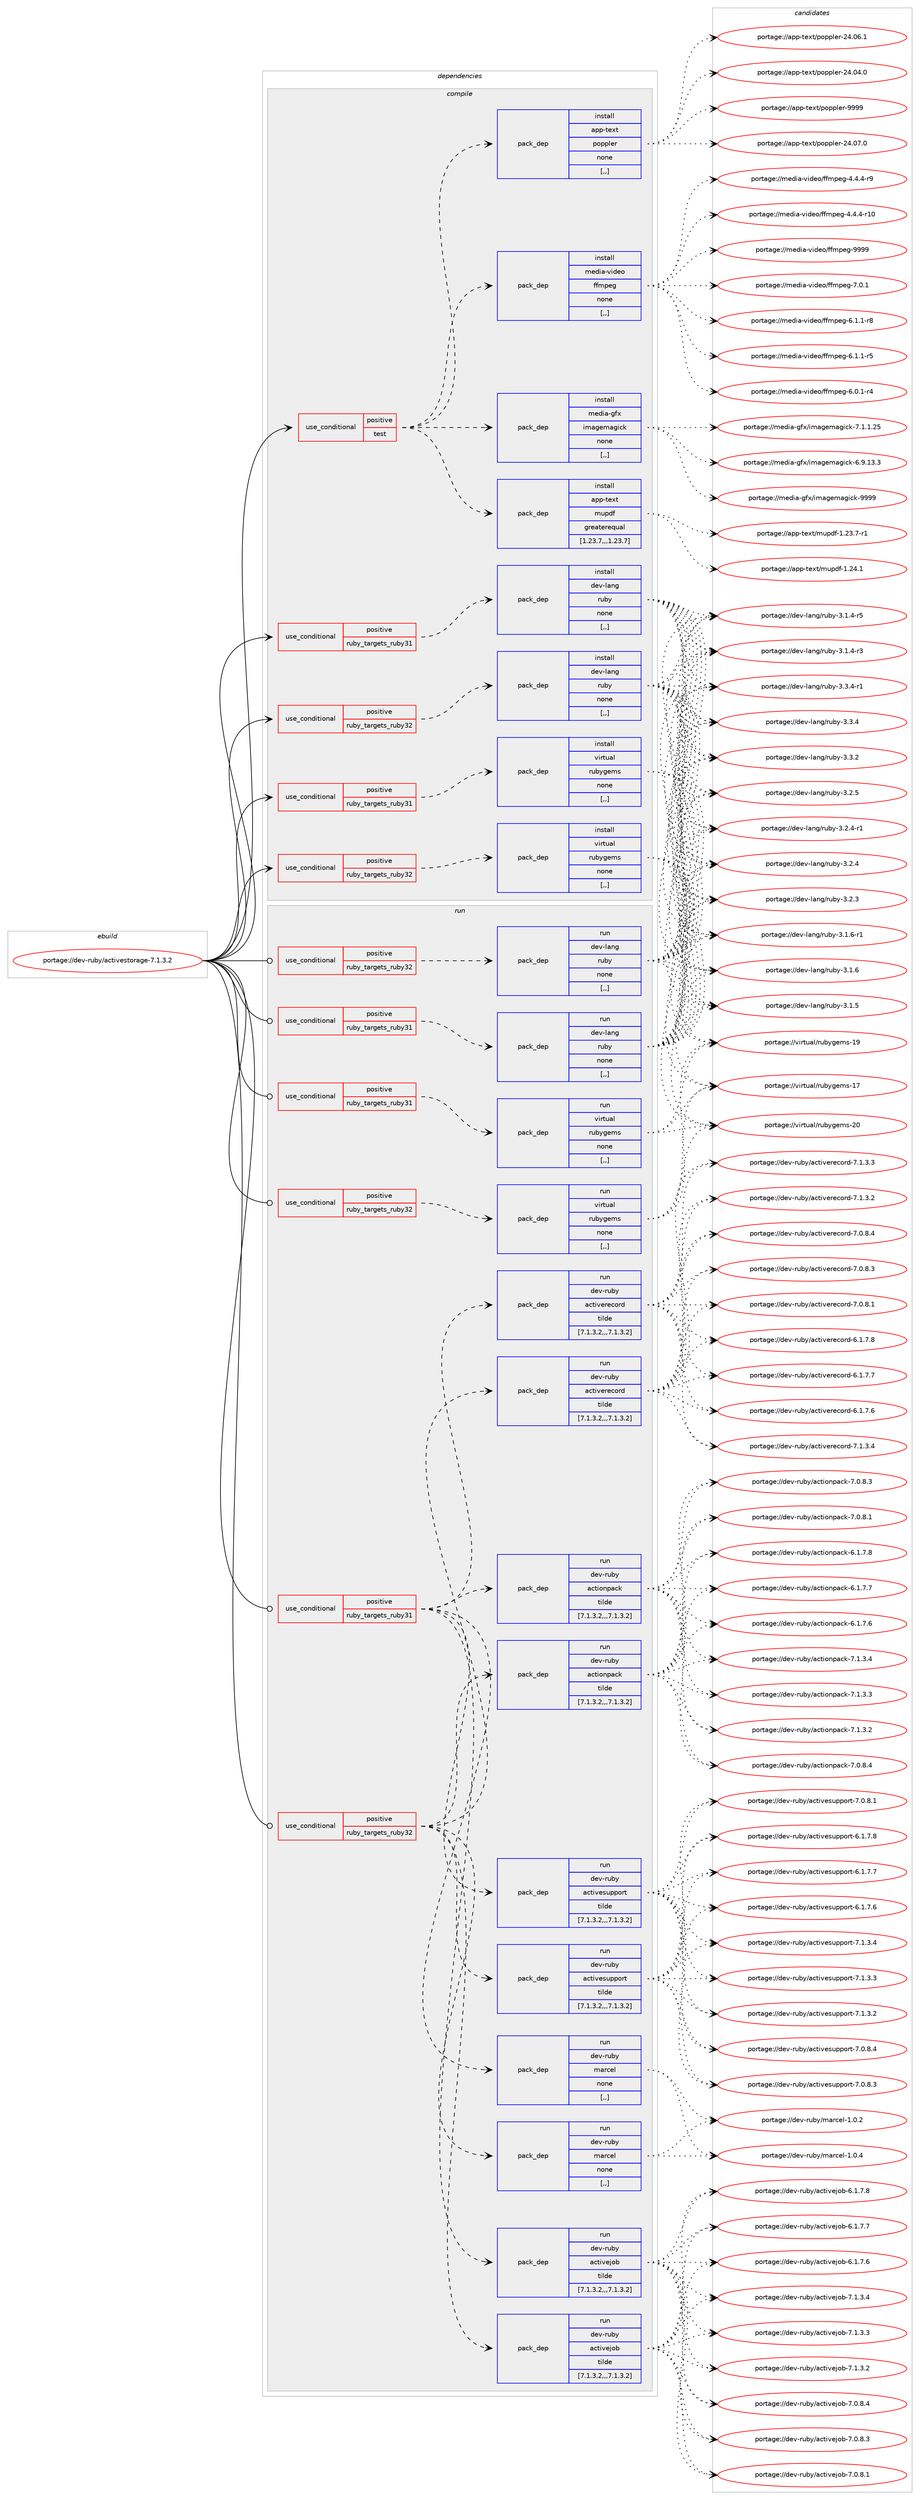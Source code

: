 digraph prolog {

# *************
# Graph options
# *************

newrank=true;
concentrate=true;
compound=true;
graph [rankdir=LR,fontname=Helvetica,fontsize=10,ranksep=1.5];#, ranksep=2.5, nodesep=0.2];
edge  [arrowhead=vee];
node  [fontname=Helvetica,fontsize=10];

# **********
# The ebuild
# **********

subgraph cluster_leftcol {
color=gray;
label=<<i>ebuild</i>>;
id [label="portage://dev-ruby/activestorage-7.1.3.2", color=red, width=4, href="../dev-ruby/activestorage-7.1.3.2.svg"];
}

# ****************
# The dependencies
# ****************

subgraph cluster_midcol {
color=gray;
label=<<i>dependencies</i>>;
subgraph cluster_compile {
fillcolor="#eeeeee";
style=filled;
label=<<i>compile</i>>;
subgraph cond43876 {
dependency175297 [label=<<TABLE BORDER="0" CELLBORDER="1" CELLSPACING="0" CELLPADDING="4"><TR><TD ROWSPAN="3" CELLPADDING="10">use_conditional</TD></TR><TR><TD>positive</TD></TR><TR><TD>ruby_targets_ruby31</TD></TR></TABLE>>, shape=none, color=red];
subgraph pack130140 {
dependency175298 [label=<<TABLE BORDER="0" CELLBORDER="1" CELLSPACING="0" CELLPADDING="4" WIDTH="220"><TR><TD ROWSPAN="6" CELLPADDING="30">pack_dep</TD></TR><TR><TD WIDTH="110">install</TD></TR><TR><TD>dev-lang</TD></TR><TR><TD>ruby</TD></TR><TR><TD>none</TD></TR><TR><TD>[,,]</TD></TR></TABLE>>, shape=none, color=blue];
}
dependency175297:e -> dependency175298:w [weight=20,style="dashed",arrowhead="vee"];
}
id:e -> dependency175297:w [weight=20,style="solid",arrowhead="vee"];
subgraph cond43877 {
dependency175299 [label=<<TABLE BORDER="0" CELLBORDER="1" CELLSPACING="0" CELLPADDING="4"><TR><TD ROWSPAN="3" CELLPADDING="10">use_conditional</TD></TR><TR><TD>positive</TD></TR><TR><TD>ruby_targets_ruby31</TD></TR></TABLE>>, shape=none, color=red];
subgraph pack130141 {
dependency175300 [label=<<TABLE BORDER="0" CELLBORDER="1" CELLSPACING="0" CELLPADDING="4" WIDTH="220"><TR><TD ROWSPAN="6" CELLPADDING="30">pack_dep</TD></TR><TR><TD WIDTH="110">install</TD></TR><TR><TD>virtual</TD></TR><TR><TD>rubygems</TD></TR><TR><TD>none</TD></TR><TR><TD>[,,]</TD></TR></TABLE>>, shape=none, color=blue];
}
dependency175299:e -> dependency175300:w [weight=20,style="dashed",arrowhead="vee"];
}
id:e -> dependency175299:w [weight=20,style="solid",arrowhead="vee"];
subgraph cond43878 {
dependency175301 [label=<<TABLE BORDER="0" CELLBORDER="1" CELLSPACING="0" CELLPADDING="4"><TR><TD ROWSPAN="3" CELLPADDING="10">use_conditional</TD></TR><TR><TD>positive</TD></TR><TR><TD>ruby_targets_ruby32</TD></TR></TABLE>>, shape=none, color=red];
subgraph pack130142 {
dependency175302 [label=<<TABLE BORDER="0" CELLBORDER="1" CELLSPACING="0" CELLPADDING="4" WIDTH="220"><TR><TD ROWSPAN="6" CELLPADDING="30">pack_dep</TD></TR><TR><TD WIDTH="110">install</TD></TR><TR><TD>dev-lang</TD></TR><TR><TD>ruby</TD></TR><TR><TD>none</TD></TR><TR><TD>[,,]</TD></TR></TABLE>>, shape=none, color=blue];
}
dependency175301:e -> dependency175302:w [weight=20,style="dashed",arrowhead="vee"];
}
id:e -> dependency175301:w [weight=20,style="solid",arrowhead="vee"];
subgraph cond43879 {
dependency175303 [label=<<TABLE BORDER="0" CELLBORDER="1" CELLSPACING="0" CELLPADDING="4"><TR><TD ROWSPAN="3" CELLPADDING="10">use_conditional</TD></TR><TR><TD>positive</TD></TR><TR><TD>ruby_targets_ruby32</TD></TR></TABLE>>, shape=none, color=red];
subgraph pack130143 {
dependency175304 [label=<<TABLE BORDER="0" CELLBORDER="1" CELLSPACING="0" CELLPADDING="4" WIDTH="220"><TR><TD ROWSPAN="6" CELLPADDING="30">pack_dep</TD></TR><TR><TD WIDTH="110">install</TD></TR><TR><TD>virtual</TD></TR><TR><TD>rubygems</TD></TR><TR><TD>none</TD></TR><TR><TD>[,,]</TD></TR></TABLE>>, shape=none, color=blue];
}
dependency175303:e -> dependency175304:w [weight=20,style="dashed",arrowhead="vee"];
}
id:e -> dependency175303:w [weight=20,style="solid",arrowhead="vee"];
subgraph cond43880 {
dependency175305 [label=<<TABLE BORDER="0" CELLBORDER="1" CELLSPACING="0" CELLPADDING="4"><TR><TD ROWSPAN="3" CELLPADDING="10">use_conditional</TD></TR><TR><TD>positive</TD></TR><TR><TD>test</TD></TR></TABLE>>, shape=none, color=red];
subgraph pack130144 {
dependency175306 [label=<<TABLE BORDER="0" CELLBORDER="1" CELLSPACING="0" CELLPADDING="4" WIDTH="220"><TR><TD ROWSPAN="6" CELLPADDING="30">pack_dep</TD></TR><TR><TD WIDTH="110">install</TD></TR><TR><TD>app-text</TD></TR><TR><TD>mupdf</TD></TR><TR><TD>greaterequal</TD></TR><TR><TD>[1.23.7,,,1.23.7]</TD></TR></TABLE>>, shape=none, color=blue];
}
dependency175305:e -> dependency175306:w [weight=20,style="dashed",arrowhead="vee"];
subgraph pack130145 {
dependency175307 [label=<<TABLE BORDER="0" CELLBORDER="1" CELLSPACING="0" CELLPADDING="4" WIDTH="220"><TR><TD ROWSPAN="6" CELLPADDING="30">pack_dep</TD></TR><TR><TD WIDTH="110">install</TD></TR><TR><TD>media-gfx</TD></TR><TR><TD>imagemagick</TD></TR><TR><TD>none</TD></TR><TR><TD>[,,]</TD></TR></TABLE>>, shape=none, color=blue];
}
dependency175305:e -> dependency175307:w [weight=20,style="dashed",arrowhead="vee"];
subgraph pack130146 {
dependency175308 [label=<<TABLE BORDER="0" CELLBORDER="1" CELLSPACING="0" CELLPADDING="4" WIDTH="220"><TR><TD ROWSPAN="6" CELLPADDING="30">pack_dep</TD></TR><TR><TD WIDTH="110">install</TD></TR><TR><TD>media-video</TD></TR><TR><TD>ffmpeg</TD></TR><TR><TD>none</TD></TR><TR><TD>[,,]</TD></TR></TABLE>>, shape=none, color=blue];
}
dependency175305:e -> dependency175308:w [weight=20,style="dashed",arrowhead="vee"];
subgraph pack130147 {
dependency175309 [label=<<TABLE BORDER="0" CELLBORDER="1" CELLSPACING="0" CELLPADDING="4" WIDTH="220"><TR><TD ROWSPAN="6" CELLPADDING="30">pack_dep</TD></TR><TR><TD WIDTH="110">install</TD></TR><TR><TD>app-text</TD></TR><TR><TD>poppler</TD></TR><TR><TD>none</TD></TR><TR><TD>[,,]</TD></TR></TABLE>>, shape=none, color=blue];
}
dependency175305:e -> dependency175309:w [weight=20,style="dashed",arrowhead="vee"];
}
id:e -> dependency175305:w [weight=20,style="solid",arrowhead="vee"];
}
subgraph cluster_compileandrun {
fillcolor="#eeeeee";
style=filled;
label=<<i>compile and run</i>>;
}
subgraph cluster_run {
fillcolor="#eeeeee";
style=filled;
label=<<i>run</i>>;
subgraph cond43881 {
dependency175310 [label=<<TABLE BORDER="0" CELLBORDER="1" CELLSPACING="0" CELLPADDING="4"><TR><TD ROWSPAN="3" CELLPADDING="10">use_conditional</TD></TR><TR><TD>positive</TD></TR><TR><TD>ruby_targets_ruby31</TD></TR></TABLE>>, shape=none, color=red];
subgraph pack130148 {
dependency175311 [label=<<TABLE BORDER="0" CELLBORDER="1" CELLSPACING="0" CELLPADDING="4" WIDTH="220"><TR><TD ROWSPAN="6" CELLPADDING="30">pack_dep</TD></TR><TR><TD WIDTH="110">run</TD></TR><TR><TD>dev-lang</TD></TR><TR><TD>ruby</TD></TR><TR><TD>none</TD></TR><TR><TD>[,,]</TD></TR></TABLE>>, shape=none, color=blue];
}
dependency175310:e -> dependency175311:w [weight=20,style="dashed",arrowhead="vee"];
}
id:e -> dependency175310:w [weight=20,style="solid",arrowhead="odot"];
subgraph cond43882 {
dependency175312 [label=<<TABLE BORDER="0" CELLBORDER="1" CELLSPACING="0" CELLPADDING="4"><TR><TD ROWSPAN="3" CELLPADDING="10">use_conditional</TD></TR><TR><TD>positive</TD></TR><TR><TD>ruby_targets_ruby31</TD></TR></TABLE>>, shape=none, color=red];
subgraph pack130149 {
dependency175313 [label=<<TABLE BORDER="0" CELLBORDER="1" CELLSPACING="0" CELLPADDING="4" WIDTH="220"><TR><TD ROWSPAN="6" CELLPADDING="30">pack_dep</TD></TR><TR><TD WIDTH="110">run</TD></TR><TR><TD>dev-ruby</TD></TR><TR><TD>actionpack</TD></TR><TR><TD>tilde</TD></TR><TR><TD>[7.1.3.2,,,7.1.3.2]</TD></TR></TABLE>>, shape=none, color=blue];
}
dependency175312:e -> dependency175313:w [weight=20,style="dashed",arrowhead="vee"];
subgraph pack130150 {
dependency175314 [label=<<TABLE BORDER="0" CELLBORDER="1" CELLSPACING="0" CELLPADDING="4" WIDTH="220"><TR><TD ROWSPAN="6" CELLPADDING="30">pack_dep</TD></TR><TR><TD WIDTH="110">run</TD></TR><TR><TD>dev-ruby</TD></TR><TR><TD>activejob</TD></TR><TR><TD>tilde</TD></TR><TR><TD>[7.1.3.2,,,7.1.3.2]</TD></TR></TABLE>>, shape=none, color=blue];
}
dependency175312:e -> dependency175314:w [weight=20,style="dashed",arrowhead="vee"];
subgraph pack130151 {
dependency175315 [label=<<TABLE BORDER="0" CELLBORDER="1" CELLSPACING="0" CELLPADDING="4" WIDTH="220"><TR><TD ROWSPAN="6" CELLPADDING="30">pack_dep</TD></TR><TR><TD WIDTH="110">run</TD></TR><TR><TD>dev-ruby</TD></TR><TR><TD>activerecord</TD></TR><TR><TD>tilde</TD></TR><TR><TD>[7.1.3.2,,,7.1.3.2]</TD></TR></TABLE>>, shape=none, color=blue];
}
dependency175312:e -> dependency175315:w [weight=20,style="dashed",arrowhead="vee"];
subgraph pack130152 {
dependency175316 [label=<<TABLE BORDER="0" CELLBORDER="1" CELLSPACING="0" CELLPADDING="4" WIDTH="220"><TR><TD ROWSPAN="6" CELLPADDING="30">pack_dep</TD></TR><TR><TD WIDTH="110">run</TD></TR><TR><TD>dev-ruby</TD></TR><TR><TD>activesupport</TD></TR><TR><TD>tilde</TD></TR><TR><TD>[7.1.3.2,,,7.1.3.2]</TD></TR></TABLE>>, shape=none, color=blue];
}
dependency175312:e -> dependency175316:w [weight=20,style="dashed",arrowhead="vee"];
subgraph pack130153 {
dependency175317 [label=<<TABLE BORDER="0" CELLBORDER="1" CELLSPACING="0" CELLPADDING="4" WIDTH="220"><TR><TD ROWSPAN="6" CELLPADDING="30">pack_dep</TD></TR><TR><TD WIDTH="110">run</TD></TR><TR><TD>dev-ruby</TD></TR><TR><TD>marcel</TD></TR><TR><TD>none</TD></TR><TR><TD>[,,]</TD></TR></TABLE>>, shape=none, color=blue];
}
dependency175312:e -> dependency175317:w [weight=20,style="dashed",arrowhead="vee"];
}
id:e -> dependency175312:w [weight=20,style="solid",arrowhead="odot"];
subgraph cond43883 {
dependency175318 [label=<<TABLE BORDER="0" CELLBORDER="1" CELLSPACING="0" CELLPADDING="4"><TR><TD ROWSPAN="3" CELLPADDING="10">use_conditional</TD></TR><TR><TD>positive</TD></TR><TR><TD>ruby_targets_ruby31</TD></TR></TABLE>>, shape=none, color=red];
subgraph pack130154 {
dependency175319 [label=<<TABLE BORDER="0" CELLBORDER="1" CELLSPACING="0" CELLPADDING="4" WIDTH="220"><TR><TD ROWSPAN="6" CELLPADDING="30">pack_dep</TD></TR><TR><TD WIDTH="110">run</TD></TR><TR><TD>virtual</TD></TR><TR><TD>rubygems</TD></TR><TR><TD>none</TD></TR><TR><TD>[,,]</TD></TR></TABLE>>, shape=none, color=blue];
}
dependency175318:e -> dependency175319:w [weight=20,style="dashed",arrowhead="vee"];
}
id:e -> dependency175318:w [weight=20,style="solid",arrowhead="odot"];
subgraph cond43884 {
dependency175320 [label=<<TABLE BORDER="0" CELLBORDER="1" CELLSPACING="0" CELLPADDING="4"><TR><TD ROWSPAN="3" CELLPADDING="10">use_conditional</TD></TR><TR><TD>positive</TD></TR><TR><TD>ruby_targets_ruby32</TD></TR></TABLE>>, shape=none, color=red];
subgraph pack130155 {
dependency175321 [label=<<TABLE BORDER="0" CELLBORDER="1" CELLSPACING="0" CELLPADDING="4" WIDTH="220"><TR><TD ROWSPAN="6" CELLPADDING="30">pack_dep</TD></TR><TR><TD WIDTH="110">run</TD></TR><TR><TD>dev-lang</TD></TR><TR><TD>ruby</TD></TR><TR><TD>none</TD></TR><TR><TD>[,,]</TD></TR></TABLE>>, shape=none, color=blue];
}
dependency175320:e -> dependency175321:w [weight=20,style="dashed",arrowhead="vee"];
}
id:e -> dependency175320:w [weight=20,style="solid",arrowhead="odot"];
subgraph cond43885 {
dependency175322 [label=<<TABLE BORDER="0" CELLBORDER="1" CELLSPACING="0" CELLPADDING="4"><TR><TD ROWSPAN="3" CELLPADDING="10">use_conditional</TD></TR><TR><TD>positive</TD></TR><TR><TD>ruby_targets_ruby32</TD></TR></TABLE>>, shape=none, color=red];
subgraph pack130156 {
dependency175323 [label=<<TABLE BORDER="0" CELLBORDER="1" CELLSPACING="0" CELLPADDING="4" WIDTH="220"><TR><TD ROWSPAN="6" CELLPADDING="30">pack_dep</TD></TR><TR><TD WIDTH="110">run</TD></TR><TR><TD>dev-ruby</TD></TR><TR><TD>actionpack</TD></TR><TR><TD>tilde</TD></TR><TR><TD>[7.1.3.2,,,7.1.3.2]</TD></TR></TABLE>>, shape=none, color=blue];
}
dependency175322:e -> dependency175323:w [weight=20,style="dashed",arrowhead="vee"];
subgraph pack130157 {
dependency175324 [label=<<TABLE BORDER="0" CELLBORDER="1" CELLSPACING="0" CELLPADDING="4" WIDTH="220"><TR><TD ROWSPAN="6" CELLPADDING="30">pack_dep</TD></TR><TR><TD WIDTH="110">run</TD></TR><TR><TD>dev-ruby</TD></TR><TR><TD>activejob</TD></TR><TR><TD>tilde</TD></TR><TR><TD>[7.1.3.2,,,7.1.3.2]</TD></TR></TABLE>>, shape=none, color=blue];
}
dependency175322:e -> dependency175324:w [weight=20,style="dashed",arrowhead="vee"];
subgraph pack130158 {
dependency175325 [label=<<TABLE BORDER="0" CELLBORDER="1" CELLSPACING="0" CELLPADDING="4" WIDTH="220"><TR><TD ROWSPAN="6" CELLPADDING="30">pack_dep</TD></TR><TR><TD WIDTH="110">run</TD></TR><TR><TD>dev-ruby</TD></TR><TR><TD>activerecord</TD></TR><TR><TD>tilde</TD></TR><TR><TD>[7.1.3.2,,,7.1.3.2]</TD></TR></TABLE>>, shape=none, color=blue];
}
dependency175322:e -> dependency175325:w [weight=20,style="dashed",arrowhead="vee"];
subgraph pack130159 {
dependency175326 [label=<<TABLE BORDER="0" CELLBORDER="1" CELLSPACING="0" CELLPADDING="4" WIDTH="220"><TR><TD ROWSPAN="6" CELLPADDING="30">pack_dep</TD></TR><TR><TD WIDTH="110">run</TD></TR><TR><TD>dev-ruby</TD></TR><TR><TD>activesupport</TD></TR><TR><TD>tilde</TD></TR><TR><TD>[7.1.3.2,,,7.1.3.2]</TD></TR></TABLE>>, shape=none, color=blue];
}
dependency175322:e -> dependency175326:w [weight=20,style="dashed",arrowhead="vee"];
subgraph pack130160 {
dependency175327 [label=<<TABLE BORDER="0" CELLBORDER="1" CELLSPACING="0" CELLPADDING="4" WIDTH="220"><TR><TD ROWSPAN="6" CELLPADDING="30">pack_dep</TD></TR><TR><TD WIDTH="110">run</TD></TR><TR><TD>dev-ruby</TD></TR><TR><TD>marcel</TD></TR><TR><TD>none</TD></TR><TR><TD>[,,]</TD></TR></TABLE>>, shape=none, color=blue];
}
dependency175322:e -> dependency175327:w [weight=20,style="dashed",arrowhead="vee"];
}
id:e -> dependency175322:w [weight=20,style="solid",arrowhead="odot"];
subgraph cond43886 {
dependency175328 [label=<<TABLE BORDER="0" CELLBORDER="1" CELLSPACING="0" CELLPADDING="4"><TR><TD ROWSPAN="3" CELLPADDING="10">use_conditional</TD></TR><TR><TD>positive</TD></TR><TR><TD>ruby_targets_ruby32</TD></TR></TABLE>>, shape=none, color=red];
subgraph pack130161 {
dependency175329 [label=<<TABLE BORDER="0" CELLBORDER="1" CELLSPACING="0" CELLPADDING="4" WIDTH="220"><TR><TD ROWSPAN="6" CELLPADDING="30">pack_dep</TD></TR><TR><TD WIDTH="110">run</TD></TR><TR><TD>virtual</TD></TR><TR><TD>rubygems</TD></TR><TR><TD>none</TD></TR><TR><TD>[,,]</TD></TR></TABLE>>, shape=none, color=blue];
}
dependency175328:e -> dependency175329:w [weight=20,style="dashed",arrowhead="vee"];
}
id:e -> dependency175328:w [weight=20,style="solid",arrowhead="odot"];
}
}

# **************
# The candidates
# **************

subgraph cluster_choices {
rank=same;
color=gray;
label=<<i>candidates</i>>;

subgraph choice130140 {
color=black;
nodesep=1;
choice100101118451089711010347114117981214551465146524511449 [label="portage://dev-lang/ruby-3.3.4-r1", color=red, width=4,href="../dev-lang/ruby-3.3.4-r1.svg"];
choice10010111845108971101034711411798121455146514652 [label="portage://dev-lang/ruby-3.3.4", color=red, width=4,href="../dev-lang/ruby-3.3.4.svg"];
choice10010111845108971101034711411798121455146514650 [label="portage://dev-lang/ruby-3.3.2", color=red, width=4,href="../dev-lang/ruby-3.3.2.svg"];
choice10010111845108971101034711411798121455146504653 [label="portage://dev-lang/ruby-3.2.5", color=red, width=4,href="../dev-lang/ruby-3.2.5.svg"];
choice100101118451089711010347114117981214551465046524511449 [label="portage://dev-lang/ruby-3.2.4-r1", color=red, width=4,href="../dev-lang/ruby-3.2.4-r1.svg"];
choice10010111845108971101034711411798121455146504652 [label="portage://dev-lang/ruby-3.2.4", color=red, width=4,href="../dev-lang/ruby-3.2.4.svg"];
choice10010111845108971101034711411798121455146504651 [label="portage://dev-lang/ruby-3.2.3", color=red, width=4,href="../dev-lang/ruby-3.2.3.svg"];
choice100101118451089711010347114117981214551464946544511449 [label="portage://dev-lang/ruby-3.1.6-r1", color=red, width=4,href="../dev-lang/ruby-3.1.6-r1.svg"];
choice10010111845108971101034711411798121455146494654 [label="portage://dev-lang/ruby-3.1.6", color=red, width=4,href="../dev-lang/ruby-3.1.6.svg"];
choice10010111845108971101034711411798121455146494653 [label="portage://dev-lang/ruby-3.1.5", color=red, width=4,href="../dev-lang/ruby-3.1.5.svg"];
choice100101118451089711010347114117981214551464946524511453 [label="portage://dev-lang/ruby-3.1.4-r5", color=red, width=4,href="../dev-lang/ruby-3.1.4-r5.svg"];
choice100101118451089711010347114117981214551464946524511451 [label="portage://dev-lang/ruby-3.1.4-r3", color=red, width=4,href="../dev-lang/ruby-3.1.4-r3.svg"];
dependency175298:e -> choice100101118451089711010347114117981214551465146524511449:w [style=dotted,weight="100"];
dependency175298:e -> choice10010111845108971101034711411798121455146514652:w [style=dotted,weight="100"];
dependency175298:e -> choice10010111845108971101034711411798121455146514650:w [style=dotted,weight="100"];
dependency175298:e -> choice10010111845108971101034711411798121455146504653:w [style=dotted,weight="100"];
dependency175298:e -> choice100101118451089711010347114117981214551465046524511449:w [style=dotted,weight="100"];
dependency175298:e -> choice10010111845108971101034711411798121455146504652:w [style=dotted,weight="100"];
dependency175298:e -> choice10010111845108971101034711411798121455146504651:w [style=dotted,weight="100"];
dependency175298:e -> choice100101118451089711010347114117981214551464946544511449:w [style=dotted,weight="100"];
dependency175298:e -> choice10010111845108971101034711411798121455146494654:w [style=dotted,weight="100"];
dependency175298:e -> choice10010111845108971101034711411798121455146494653:w [style=dotted,weight="100"];
dependency175298:e -> choice100101118451089711010347114117981214551464946524511453:w [style=dotted,weight="100"];
dependency175298:e -> choice100101118451089711010347114117981214551464946524511451:w [style=dotted,weight="100"];
}
subgraph choice130141 {
color=black;
nodesep=1;
choice118105114116117971084711411798121103101109115455048 [label="portage://virtual/rubygems-20", color=red, width=4,href="../virtual/rubygems-20.svg"];
choice118105114116117971084711411798121103101109115454957 [label="portage://virtual/rubygems-19", color=red, width=4,href="../virtual/rubygems-19.svg"];
choice118105114116117971084711411798121103101109115454955 [label="portage://virtual/rubygems-17", color=red, width=4,href="../virtual/rubygems-17.svg"];
dependency175300:e -> choice118105114116117971084711411798121103101109115455048:w [style=dotted,weight="100"];
dependency175300:e -> choice118105114116117971084711411798121103101109115454957:w [style=dotted,weight="100"];
dependency175300:e -> choice118105114116117971084711411798121103101109115454955:w [style=dotted,weight="100"];
}
subgraph choice130142 {
color=black;
nodesep=1;
choice100101118451089711010347114117981214551465146524511449 [label="portage://dev-lang/ruby-3.3.4-r1", color=red, width=4,href="../dev-lang/ruby-3.3.4-r1.svg"];
choice10010111845108971101034711411798121455146514652 [label="portage://dev-lang/ruby-3.3.4", color=red, width=4,href="../dev-lang/ruby-3.3.4.svg"];
choice10010111845108971101034711411798121455146514650 [label="portage://dev-lang/ruby-3.3.2", color=red, width=4,href="../dev-lang/ruby-3.3.2.svg"];
choice10010111845108971101034711411798121455146504653 [label="portage://dev-lang/ruby-3.2.5", color=red, width=4,href="../dev-lang/ruby-3.2.5.svg"];
choice100101118451089711010347114117981214551465046524511449 [label="portage://dev-lang/ruby-3.2.4-r1", color=red, width=4,href="../dev-lang/ruby-3.2.4-r1.svg"];
choice10010111845108971101034711411798121455146504652 [label="portage://dev-lang/ruby-3.2.4", color=red, width=4,href="../dev-lang/ruby-3.2.4.svg"];
choice10010111845108971101034711411798121455146504651 [label="portage://dev-lang/ruby-3.2.3", color=red, width=4,href="../dev-lang/ruby-3.2.3.svg"];
choice100101118451089711010347114117981214551464946544511449 [label="portage://dev-lang/ruby-3.1.6-r1", color=red, width=4,href="../dev-lang/ruby-3.1.6-r1.svg"];
choice10010111845108971101034711411798121455146494654 [label="portage://dev-lang/ruby-3.1.6", color=red, width=4,href="../dev-lang/ruby-3.1.6.svg"];
choice10010111845108971101034711411798121455146494653 [label="portage://dev-lang/ruby-3.1.5", color=red, width=4,href="../dev-lang/ruby-3.1.5.svg"];
choice100101118451089711010347114117981214551464946524511453 [label="portage://dev-lang/ruby-3.1.4-r5", color=red, width=4,href="../dev-lang/ruby-3.1.4-r5.svg"];
choice100101118451089711010347114117981214551464946524511451 [label="portage://dev-lang/ruby-3.1.4-r3", color=red, width=4,href="../dev-lang/ruby-3.1.4-r3.svg"];
dependency175302:e -> choice100101118451089711010347114117981214551465146524511449:w [style=dotted,weight="100"];
dependency175302:e -> choice10010111845108971101034711411798121455146514652:w [style=dotted,weight="100"];
dependency175302:e -> choice10010111845108971101034711411798121455146514650:w [style=dotted,weight="100"];
dependency175302:e -> choice10010111845108971101034711411798121455146504653:w [style=dotted,weight="100"];
dependency175302:e -> choice100101118451089711010347114117981214551465046524511449:w [style=dotted,weight="100"];
dependency175302:e -> choice10010111845108971101034711411798121455146504652:w [style=dotted,weight="100"];
dependency175302:e -> choice10010111845108971101034711411798121455146504651:w [style=dotted,weight="100"];
dependency175302:e -> choice100101118451089711010347114117981214551464946544511449:w [style=dotted,weight="100"];
dependency175302:e -> choice10010111845108971101034711411798121455146494654:w [style=dotted,weight="100"];
dependency175302:e -> choice10010111845108971101034711411798121455146494653:w [style=dotted,weight="100"];
dependency175302:e -> choice100101118451089711010347114117981214551464946524511453:w [style=dotted,weight="100"];
dependency175302:e -> choice100101118451089711010347114117981214551464946524511451:w [style=dotted,weight="100"];
}
subgraph choice130143 {
color=black;
nodesep=1;
choice118105114116117971084711411798121103101109115455048 [label="portage://virtual/rubygems-20", color=red, width=4,href="../virtual/rubygems-20.svg"];
choice118105114116117971084711411798121103101109115454957 [label="portage://virtual/rubygems-19", color=red, width=4,href="../virtual/rubygems-19.svg"];
choice118105114116117971084711411798121103101109115454955 [label="portage://virtual/rubygems-17", color=red, width=4,href="../virtual/rubygems-17.svg"];
dependency175304:e -> choice118105114116117971084711411798121103101109115455048:w [style=dotted,weight="100"];
dependency175304:e -> choice118105114116117971084711411798121103101109115454957:w [style=dotted,weight="100"];
dependency175304:e -> choice118105114116117971084711411798121103101109115454955:w [style=dotted,weight="100"];
}
subgraph choice130144 {
color=black;
nodesep=1;
choice97112112451161011201164710911711210010245494650524649 [label="portage://app-text/mupdf-1.24.1", color=red, width=4,href="../app-text/mupdf-1.24.1.svg"];
choice971121124511610112011647109117112100102454946505146554511449 [label="portage://app-text/mupdf-1.23.7-r1", color=red, width=4,href="../app-text/mupdf-1.23.7-r1.svg"];
dependency175306:e -> choice97112112451161011201164710911711210010245494650524649:w [style=dotted,weight="100"];
dependency175306:e -> choice971121124511610112011647109117112100102454946505146554511449:w [style=dotted,weight="100"];
}
subgraph choice130145 {
color=black;
nodesep=1;
choice1091011001059745103102120471051099710310110997103105991074557575757 [label="portage://media-gfx/imagemagick-9999", color=red, width=4,href="../media-gfx/imagemagick-9999.svg"];
choice109101100105974510310212047105109971031011099710310599107455546494649465053 [label="portage://media-gfx/imagemagick-7.1.1.25", color=red, width=4,href="../media-gfx/imagemagick-7.1.1.25.svg"];
choice109101100105974510310212047105109971031011099710310599107455446574649514651 [label="portage://media-gfx/imagemagick-6.9.13.3", color=red, width=4,href="../media-gfx/imagemagick-6.9.13.3.svg"];
dependency175307:e -> choice1091011001059745103102120471051099710310110997103105991074557575757:w [style=dotted,weight="100"];
dependency175307:e -> choice109101100105974510310212047105109971031011099710310599107455546494649465053:w [style=dotted,weight="100"];
dependency175307:e -> choice109101100105974510310212047105109971031011099710310599107455446574649514651:w [style=dotted,weight="100"];
}
subgraph choice130146 {
color=black;
nodesep=1;
choice1091011001059745118105100101111471021021091121011034557575757 [label="portage://media-video/ffmpeg-9999", color=red, width=4,href="../media-video/ffmpeg-9999.svg"];
choice109101100105974511810510010111147102102109112101103455546484649 [label="portage://media-video/ffmpeg-7.0.1", color=red, width=4,href="../media-video/ffmpeg-7.0.1.svg"];
choice1091011001059745118105100101111471021021091121011034554464946494511456 [label="portage://media-video/ffmpeg-6.1.1-r8", color=red, width=4,href="../media-video/ffmpeg-6.1.1-r8.svg"];
choice1091011001059745118105100101111471021021091121011034554464946494511453 [label="portage://media-video/ffmpeg-6.1.1-r5", color=red, width=4,href="../media-video/ffmpeg-6.1.1-r5.svg"];
choice1091011001059745118105100101111471021021091121011034554464846494511452 [label="portage://media-video/ffmpeg-6.0.1-r4", color=red, width=4,href="../media-video/ffmpeg-6.0.1-r4.svg"];
choice1091011001059745118105100101111471021021091121011034552465246524511457 [label="portage://media-video/ffmpeg-4.4.4-r9", color=red, width=4,href="../media-video/ffmpeg-4.4.4-r9.svg"];
choice109101100105974511810510010111147102102109112101103455246524652451144948 [label="portage://media-video/ffmpeg-4.4.4-r10", color=red, width=4,href="../media-video/ffmpeg-4.4.4-r10.svg"];
dependency175308:e -> choice1091011001059745118105100101111471021021091121011034557575757:w [style=dotted,weight="100"];
dependency175308:e -> choice109101100105974511810510010111147102102109112101103455546484649:w [style=dotted,weight="100"];
dependency175308:e -> choice1091011001059745118105100101111471021021091121011034554464946494511456:w [style=dotted,weight="100"];
dependency175308:e -> choice1091011001059745118105100101111471021021091121011034554464946494511453:w [style=dotted,weight="100"];
dependency175308:e -> choice1091011001059745118105100101111471021021091121011034554464846494511452:w [style=dotted,weight="100"];
dependency175308:e -> choice1091011001059745118105100101111471021021091121011034552465246524511457:w [style=dotted,weight="100"];
dependency175308:e -> choice109101100105974511810510010111147102102109112101103455246524652451144948:w [style=dotted,weight="100"];
}
subgraph choice130147 {
color=black;
nodesep=1;
choice9711211245116101120116471121111121121081011144557575757 [label="portage://app-text/poppler-9999", color=red, width=4,href="../app-text/poppler-9999.svg"];
choice9711211245116101120116471121111121121081011144550524648554648 [label="portage://app-text/poppler-24.07.0", color=red, width=4,href="../app-text/poppler-24.07.0.svg"];
choice9711211245116101120116471121111121121081011144550524648544649 [label="portage://app-text/poppler-24.06.1", color=red, width=4,href="../app-text/poppler-24.06.1.svg"];
choice9711211245116101120116471121111121121081011144550524648524648 [label="portage://app-text/poppler-24.04.0", color=red, width=4,href="../app-text/poppler-24.04.0.svg"];
dependency175309:e -> choice9711211245116101120116471121111121121081011144557575757:w [style=dotted,weight="100"];
dependency175309:e -> choice9711211245116101120116471121111121121081011144550524648554648:w [style=dotted,weight="100"];
dependency175309:e -> choice9711211245116101120116471121111121121081011144550524648544649:w [style=dotted,weight="100"];
dependency175309:e -> choice9711211245116101120116471121111121121081011144550524648524648:w [style=dotted,weight="100"];
}
subgraph choice130148 {
color=black;
nodesep=1;
choice100101118451089711010347114117981214551465146524511449 [label="portage://dev-lang/ruby-3.3.4-r1", color=red, width=4,href="../dev-lang/ruby-3.3.4-r1.svg"];
choice10010111845108971101034711411798121455146514652 [label="portage://dev-lang/ruby-3.3.4", color=red, width=4,href="../dev-lang/ruby-3.3.4.svg"];
choice10010111845108971101034711411798121455146514650 [label="portage://dev-lang/ruby-3.3.2", color=red, width=4,href="../dev-lang/ruby-3.3.2.svg"];
choice10010111845108971101034711411798121455146504653 [label="portage://dev-lang/ruby-3.2.5", color=red, width=4,href="../dev-lang/ruby-3.2.5.svg"];
choice100101118451089711010347114117981214551465046524511449 [label="portage://dev-lang/ruby-3.2.4-r1", color=red, width=4,href="../dev-lang/ruby-3.2.4-r1.svg"];
choice10010111845108971101034711411798121455146504652 [label="portage://dev-lang/ruby-3.2.4", color=red, width=4,href="../dev-lang/ruby-3.2.4.svg"];
choice10010111845108971101034711411798121455146504651 [label="portage://dev-lang/ruby-3.2.3", color=red, width=4,href="../dev-lang/ruby-3.2.3.svg"];
choice100101118451089711010347114117981214551464946544511449 [label="portage://dev-lang/ruby-3.1.6-r1", color=red, width=4,href="../dev-lang/ruby-3.1.6-r1.svg"];
choice10010111845108971101034711411798121455146494654 [label="portage://dev-lang/ruby-3.1.6", color=red, width=4,href="../dev-lang/ruby-3.1.6.svg"];
choice10010111845108971101034711411798121455146494653 [label="portage://dev-lang/ruby-3.1.5", color=red, width=4,href="../dev-lang/ruby-3.1.5.svg"];
choice100101118451089711010347114117981214551464946524511453 [label="portage://dev-lang/ruby-3.1.4-r5", color=red, width=4,href="../dev-lang/ruby-3.1.4-r5.svg"];
choice100101118451089711010347114117981214551464946524511451 [label="portage://dev-lang/ruby-3.1.4-r3", color=red, width=4,href="../dev-lang/ruby-3.1.4-r3.svg"];
dependency175311:e -> choice100101118451089711010347114117981214551465146524511449:w [style=dotted,weight="100"];
dependency175311:e -> choice10010111845108971101034711411798121455146514652:w [style=dotted,weight="100"];
dependency175311:e -> choice10010111845108971101034711411798121455146514650:w [style=dotted,weight="100"];
dependency175311:e -> choice10010111845108971101034711411798121455146504653:w [style=dotted,weight="100"];
dependency175311:e -> choice100101118451089711010347114117981214551465046524511449:w [style=dotted,weight="100"];
dependency175311:e -> choice10010111845108971101034711411798121455146504652:w [style=dotted,weight="100"];
dependency175311:e -> choice10010111845108971101034711411798121455146504651:w [style=dotted,weight="100"];
dependency175311:e -> choice100101118451089711010347114117981214551464946544511449:w [style=dotted,weight="100"];
dependency175311:e -> choice10010111845108971101034711411798121455146494654:w [style=dotted,weight="100"];
dependency175311:e -> choice10010111845108971101034711411798121455146494653:w [style=dotted,weight="100"];
dependency175311:e -> choice100101118451089711010347114117981214551464946524511453:w [style=dotted,weight="100"];
dependency175311:e -> choice100101118451089711010347114117981214551464946524511451:w [style=dotted,weight="100"];
}
subgraph choice130149 {
color=black;
nodesep=1;
choice100101118451141179812147979911610511111011297991074555464946514652 [label="portage://dev-ruby/actionpack-7.1.3.4", color=red, width=4,href="../dev-ruby/actionpack-7.1.3.4.svg"];
choice100101118451141179812147979911610511111011297991074555464946514651 [label="portage://dev-ruby/actionpack-7.1.3.3", color=red, width=4,href="../dev-ruby/actionpack-7.1.3.3.svg"];
choice100101118451141179812147979911610511111011297991074555464946514650 [label="portage://dev-ruby/actionpack-7.1.3.2", color=red, width=4,href="../dev-ruby/actionpack-7.1.3.2.svg"];
choice100101118451141179812147979911610511111011297991074555464846564652 [label="portage://dev-ruby/actionpack-7.0.8.4", color=red, width=4,href="../dev-ruby/actionpack-7.0.8.4.svg"];
choice100101118451141179812147979911610511111011297991074555464846564651 [label="portage://dev-ruby/actionpack-7.0.8.3", color=red, width=4,href="../dev-ruby/actionpack-7.0.8.3.svg"];
choice100101118451141179812147979911610511111011297991074555464846564649 [label="portage://dev-ruby/actionpack-7.0.8.1", color=red, width=4,href="../dev-ruby/actionpack-7.0.8.1.svg"];
choice100101118451141179812147979911610511111011297991074554464946554656 [label="portage://dev-ruby/actionpack-6.1.7.8", color=red, width=4,href="../dev-ruby/actionpack-6.1.7.8.svg"];
choice100101118451141179812147979911610511111011297991074554464946554655 [label="portage://dev-ruby/actionpack-6.1.7.7", color=red, width=4,href="../dev-ruby/actionpack-6.1.7.7.svg"];
choice100101118451141179812147979911610511111011297991074554464946554654 [label="portage://dev-ruby/actionpack-6.1.7.6", color=red, width=4,href="../dev-ruby/actionpack-6.1.7.6.svg"];
dependency175313:e -> choice100101118451141179812147979911610511111011297991074555464946514652:w [style=dotted,weight="100"];
dependency175313:e -> choice100101118451141179812147979911610511111011297991074555464946514651:w [style=dotted,weight="100"];
dependency175313:e -> choice100101118451141179812147979911610511111011297991074555464946514650:w [style=dotted,weight="100"];
dependency175313:e -> choice100101118451141179812147979911610511111011297991074555464846564652:w [style=dotted,weight="100"];
dependency175313:e -> choice100101118451141179812147979911610511111011297991074555464846564651:w [style=dotted,weight="100"];
dependency175313:e -> choice100101118451141179812147979911610511111011297991074555464846564649:w [style=dotted,weight="100"];
dependency175313:e -> choice100101118451141179812147979911610511111011297991074554464946554656:w [style=dotted,weight="100"];
dependency175313:e -> choice100101118451141179812147979911610511111011297991074554464946554655:w [style=dotted,weight="100"];
dependency175313:e -> choice100101118451141179812147979911610511111011297991074554464946554654:w [style=dotted,weight="100"];
}
subgraph choice130150 {
color=black;
nodesep=1;
choice1001011184511411798121479799116105118101106111984555464946514652 [label="portage://dev-ruby/activejob-7.1.3.4", color=red, width=4,href="../dev-ruby/activejob-7.1.3.4.svg"];
choice1001011184511411798121479799116105118101106111984555464946514651 [label="portage://dev-ruby/activejob-7.1.3.3", color=red, width=4,href="../dev-ruby/activejob-7.1.3.3.svg"];
choice1001011184511411798121479799116105118101106111984555464946514650 [label="portage://dev-ruby/activejob-7.1.3.2", color=red, width=4,href="../dev-ruby/activejob-7.1.3.2.svg"];
choice1001011184511411798121479799116105118101106111984555464846564652 [label="portage://dev-ruby/activejob-7.0.8.4", color=red, width=4,href="../dev-ruby/activejob-7.0.8.4.svg"];
choice1001011184511411798121479799116105118101106111984555464846564651 [label="portage://dev-ruby/activejob-7.0.8.3", color=red, width=4,href="../dev-ruby/activejob-7.0.8.3.svg"];
choice1001011184511411798121479799116105118101106111984555464846564649 [label="portage://dev-ruby/activejob-7.0.8.1", color=red, width=4,href="../dev-ruby/activejob-7.0.8.1.svg"];
choice1001011184511411798121479799116105118101106111984554464946554656 [label="portage://dev-ruby/activejob-6.1.7.8", color=red, width=4,href="../dev-ruby/activejob-6.1.7.8.svg"];
choice1001011184511411798121479799116105118101106111984554464946554655 [label="portage://dev-ruby/activejob-6.1.7.7", color=red, width=4,href="../dev-ruby/activejob-6.1.7.7.svg"];
choice1001011184511411798121479799116105118101106111984554464946554654 [label="portage://dev-ruby/activejob-6.1.7.6", color=red, width=4,href="../dev-ruby/activejob-6.1.7.6.svg"];
dependency175314:e -> choice1001011184511411798121479799116105118101106111984555464946514652:w [style=dotted,weight="100"];
dependency175314:e -> choice1001011184511411798121479799116105118101106111984555464946514651:w [style=dotted,weight="100"];
dependency175314:e -> choice1001011184511411798121479799116105118101106111984555464946514650:w [style=dotted,weight="100"];
dependency175314:e -> choice1001011184511411798121479799116105118101106111984555464846564652:w [style=dotted,weight="100"];
dependency175314:e -> choice1001011184511411798121479799116105118101106111984555464846564651:w [style=dotted,weight="100"];
dependency175314:e -> choice1001011184511411798121479799116105118101106111984555464846564649:w [style=dotted,weight="100"];
dependency175314:e -> choice1001011184511411798121479799116105118101106111984554464946554656:w [style=dotted,weight="100"];
dependency175314:e -> choice1001011184511411798121479799116105118101106111984554464946554655:w [style=dotted,weight="100"];
dependency175314:e -> choice1001011184511411798121479799116105118101106111984554464946554654:w [style=dotted,weight="100"];
}
subgraph choice130151 {
color=black;
nodesep=1;
choice1001011184511411798121479799116105118101114101991111141004555464946514652 [label="portage://dev-ruby/activerecord-7.1.3.4", color=red, width=4,href="../dev-ruby/activerecord-7.1.3.4.svg"];
choice1001011184511411798121479799116105118101114101991111141004555464946514651 [label="portage://dev-ruby/activerecord-7.1.3.3", color=red, width=4,href="../dev-ruby/activerecord-7.1.3.3.svg"];
choice1001011184511411798121479799116105118101114101991111141004555464946514650 [label="portage://dev-ruby/activerecord-7.1.3.2", color=red, width=4,href="../dev-ruby/activerecord-7.1.3.2.svg"];
choice1001011184511411798121479799116105118101114101991111141004555464846564652 [label="portage://dev-ruby/activerecord-7.0.8.4", color=red, width=4,href="../dev-ruby/activerecord-7.0.8.4.svg"];
choice1001011184511411798121479799116105118101114101991111141004555464846564651 [label="portage://dev-ruby/activerecord-7.0.8.3", color=red, width=4,href="../dev-ruby/activerecord-7.0.8.3.svg"];
choice1001011184511411798121479799116105118101114101991111141004555464846564649 [label="portage://dev-ruby/activerecord-7.0.8.1", color=red, width=4,href="../dev-ruby/activerecord-7.0.8.1.svg"];
choice1001011184511411798121479799116105118101114101991111141004554464946554656 [label="portage://dev-ruby/activerecord-6.1.7.8", color=red, width=4,href="../dev-ruby/activerecord-6.1.7.8.svg"];
choice1001011184511411798121479799116105118101114101991111141004554464946554655 [label="portage://dev-ruby/activerecord-6.1.7.7", color=red, width=4,href="../dev-ruby/activerecord-6.1.7.7.svg"];
choice1001011184511411798121479799116105118101114101991111141004554464946554654 [label="portage://dev-ruby/activerecord-6.1.7.6", color=red, width=4,href="../dev-ruby/activerecord-6.1.7.6.svg"];
dependency175315:e -> choice1001011184511411798121479799116105118101114101991111141004555464946514652:w [style=dotted,weight="100"];
dependency175315:e -> choice1001011184511411798121479799116105118101114101991111141004555464946514651:w [style=dotted,weight="100"];
dependency175315:e -> choice1001011184511411798121479799116105118101114101991111141004555464946514650:w [style=dotted,weight="100"];
dependency175315:e -> choice1001011184511411798121479799116105118101114101991111141004555464846564652:w [style=dotted,weight="100"];
dependency175315:e -> choice1001011184511411798121479799116105118101114101991111141004555464846564651:w [style=dotted,weight="100"];
dependency175315:e -> choice1001011184511411798121479799116105118101114101991111141004555464846564649:w [style=dotted,weight="100"];
dependency175315:e -> choice1001011184511411798121479799116105118101114101991111141004554464946554656:w [style=dotted,weight="100"];
dependency175315:e -> choice1001011184511411798121479799116105118101114101991111141004554464946554655:w [style=dotted,weight="100"];
dependency175315:e -> choice1001011184511411798121479799116105118101114101991111141004554464946554654:w [style=dotted,weight="100"];
}
subgraph choice130152 {
color=black;
nodesep=1;
choice10010111845114117981214797991161051181011151171121121111141164555464946514652 [label="portage://dev-ruby/activesupport-7.1.3.4", color=red, width=4,href="../dev-ruby/activesupport-7.1.3.4.svg"];
choice10010111845114117981214797991161051181011151171121121111141164555464946514651 [label="portage://dev-ruby/activesupport-7.1.3.3", color=red, width=4,href="../dev-ruby/activesupport-7.1.3.3.svg"];
choice10010111845114117981214797991161051181011151171121121111141164555464946514650 [label="portage://dev-ruby/activesupport-7.1.3.2", color=red, width=4,href="../dev-ruby/activesupport-7.1.3.2.svg"];
choice10010111845114117981214797991161051181011151171121121111141164555464846564652 [label="portage://dev-ruby/activesupport-7.0.8.4", color=red, width=4,href="../dev-ruby/activesupport-7.0.8.4.svg"];
choice10010111845114117981214797991161051181011151171121121111141164555464846564651 [label="portage://dev-ruby/activesupport-7.0.8.3", color=red, width=4,href="../dev-ruby/activesupport-7.0.8.3.svg"];
choice10010111845114117981214797991161051181011151171121121111141164555464846564649 [label="portage://dev-ruby/activesupport-7.0.8.1", color=red, width=4,href="../dev-ruby/activesupport-7.0.8.1.svg"];
choice10010111845114117981214797991161051181011151171121121111141164554464946554656 [label="portage://dev-ruby/activesupport-6.1.7.8", color=red, width=4,href="../dev-ruby/activesupport-6.1.7.8.svg"];
choice10010111845114117981214797991161051181011151171121121111141164554464946554655 [label="portage://dev-ruby/activesupport-6.1.7.7", color=red, width=4,href="../dev-ruby/activesupport-6.1.7.7.svg"];
choice10010111845114117981214797991161051181011151171121121111141164554464946554654 [label="portage://dev-ruby/activesupport-6.1.7.6", color=red, width=4,href="../dev-ruby/activesupport-6.1.7.6.svg"];
dependency175316:e -> choice10010111845114117981214797991161051181011151171121121111141164555464946514652:w [style=dotted,weight="100"];
dependency175316:e -> choice10010111845114117981214797991161051181011151171121121111141164555464946514651:w [style=dotted,weight="100"];
dependency175316:e -> choice10010111845114117981214797991161051181011151171121121111141164555464946514650:w [style=dotted,weight="100"];
dependency175316:e -> choice10010111845114117981214797991161051181011151171121121111141164555464846564652:w [style=dotted,weight="100"];
dependency175316:e -> choice10010111845114117981214797991161051181011151171121121111141164555464846564651:w [style=dotted,weight="100"];
dependency175316:e -> choice10010111845114117981214797991161051181011151171121121111141164555464846564649:w [style=dotted,weight="100"];
dependency175316:e -> choice10010111845114117981214797991161051181011151171121121111141164554464946554656:w [style=dotted,weight="100"];
dependency175316:e -> choice10010111845114117981214797991161051181011151171121121111141164554464946554655:w [style=dotted,weight="100"];
dependency175316:e -> choice10010111845114117981214797991161051181011151171121121111141164554464946554654:w [style=dotted,weight="100"];
}
subgraph choice130153 {
color=black;
nodesep=1;
choice1001011184511411798121471099711499101108454946484652 [label="portage://dev-ruby/marcel-1.0.4", color=red, width=4,href="../dev-ruby/marcel-1.0.4.svg"];
choice1001011184511411798121471099711499101108454946484650 [label="portage://dev-ruby/marcel-1.0.2", color=red, width=4,href="../dev-ruby/marcel-1.0.2.svg"];
dependency175317:e -> choice1001011184511411798121471099711499101108454946484652:w [style=dotted,weight="100"];
dependency175317:e -> choice1001011184511411798121471099711499101108454946484650:w [style=dotted,weight="100"];
}
subgraph choice130154 {
color=black;
nodesep=1;
choice118105114116117971084711411798121103101109115455048 [label="portage://virtual/rubygems-20", color=red, width=4,href="../virtual/rubygems-20.svg"];
choice118105114116117971084711411798121103101109115454957 [label="portage://virtual/rubygems-19", color=red, width=4,href="../virtual/rubygems-19.svg"];
choice118105114116117971084711411798121103101109115454955 [label="portage://virtual/rubygems-17", color=red, width=4,href="../virtual/rubygems-17.svg"];
dependency175319:e -> choice118105114116117971084711411798121103101109115455048:w [style=dotted,weight="100"];
dependency175319:e -> choice118105114116117971084711411798121103101109115454957:w [style=dotted,weight="100"];
dependency175319:e -> choice118105114116117971084711411798121103101109115454955:w [style=dotted,weight="100"];
}
subgraph choice130155 {
color=black;
nodesep=1;
choice100101118451089711010347114117981214551465146524511449 [label="portage://dev-lang/ruby-3.3.4-r1", color=red, width=4,href="../dev-lang/ruby-3.3.4-r1.svg"];
choice10010111845108971101034711411798121455146514652 [label="portage://dev-lang/ruby-3.3.4", color=red, width=4,href="../dev-lang/ruby-3.3.4.svg"];
choice10010111845108971101034711411798121455146514650 [label="portage://dev-lang/ruby-3.3.2", color=red, width=4,href="../dev-lang/ruby-3.3.2.svg"];
choice10010111845108971101034711411798121455146504653 [label="portage://dev-lang/ruby-3.2.5", color=red, width=4,href="../dev-lang/ruby-3.2.5.svg"];
choice100101118451089711010347114117981214551465046524511449 [label="portage://dev-lang/ruby-3.2.4-r1", color=red, width=4,href="../dev-lang/ruby-3.2.4-r1.svg"];
choice10010111845108971101034711411798121455146504652 [label="portage://dev-lang/ruby-3.2.4", color=red, width=4,href="../dev-lang/ruby-3.2.4.svg"];
choice10010111845108971101034711411798121455146504651 [label="portage://dev-lang/ruby-3.2.3", color=red, width=4,href="../dev-lang/ruby-3.2.3.svg"];
choice100101118451089711010347114117981214551464946544511449 [label="portage://dev-lang/ruby-3.1.6-r1", color=red, width=4,href="../dev-lang/ruby-3.1.6-r1.svg"];
choice10010111845108971101034711411798121455146494654 [label="portage://dev-lang/ruby-3.1.6", color=red, width=4,href="../dev-lang/ruby-3.1.6.svg"];
choice10010111845108971101034711411798121455146494653 [label="portage://dev-lang/ruby-3.1.5", color=red, width=4,href="../dev-lang/ruby-3.1.5.svg"];
choice100101118451089711010347114117981214551464946524511453 [label="portage://dev-lang/ruby-3.1.4-r5", color=red, width=4,href="../dev-lang/ruby-3.1.4-r5.svg"];
choice100101118451089711010347114117981214551464946524511451 [label="portage://dev-lang/ruby-3.1.4-r3", color=red, width=4,href="../dev-lang/ruby-3.1.4-r3.svg"];
dependency175321:e -> choice100101118451089711010347114117981214551465146524511449:w [style=dotted,weight="100"];
dependency175321:e -> choice10010111845108971101034711411798121455146514652:w [style=dotted,weight="100"];
dependency175321:e -> choice10010111845108971101034711411798121455146514650:w [style=dotted,weight="100"];
dependency175321:e -> choice10010111845108971101034711411798121455146504653:w [style=dotted,weight="100"];
dependency175321:e -> choice100101118451089711010347114117981214551465046524511449:w [style=dotted,weight="100"];
dependency175321:e -> choice10010111845108971101034711411798121455146504652:w [style=dotted,weight="100"];
dependency175321:e -> choice10010111845108971101034711411798121455146504651:w [style=dotted,weight="100"];
dependency175321:e -> choice100101118451089711010347114117981214551464946544511449:w [style=dotted,weight="100"];
dependency175321:e -> choice10010111845108971101034711411798121455146494654:w [style=dotted,weight="100"];
dependency175321:e -> choice10010111845108971101034711411798121455146494653:w [style=dotted,weight="100"];
dependency175321:e -> choice100101118451089711010347114117981214551464946524511453:w [style=dotted,weight="100"];
dependency175321:e -> choice100101118451089711010347114117981214551464946524511451:w [style=dotted,weight="100"];
}
subgraph choice130156 {
color=black;
nodesep=1;
choice100101118451141179812147979911610511111011297991074555464946514652 [label="portage://dev-ruby/actionpack-7.1.3.4", color=red, width=4,href="../dev-ruby/actionpack-7.1.3.4.svg"];
choice100101118451141179812147979911610511111011297991074555464946514651 [label="portage://dev-ruby/actionpack-7.1.3.3", color=red, width=4,href="../dev-ruby/actionpack-7.1.3.3.svg"];
choice100101118451141179812147979911610511111011297991074555464946514650 [label="portage://dev-ruby/actionpack-7.1.3.2", color=red, width=4,href="../dev-ruby/actionpack-7.1.3.2.svg"];
choice100101118451141179812147979911610511111011297991074555464846564652 [label="portage://dev-ruby/actionpack-7.0.8.4", color=red, width=4,href="../dev-ruby/actionpack-7.0.8.4.svg"];
choice100101118451141179812147979911610511111011297991074555464846564651 [label="portage://dev-ruby/actionpack-7.0.8.3", color=red, width=4,href="../dev-ruby/actionpack-7.0.8.3.svg"];
choice100101118451141179812147979911610511111011297991074555464846564649 [label="portage://dev-ruby/actionpack-7.0.8.1", color=red, width=4,href="../dev-ruby/actionpack-7.0.8.1.svg"];
choice100101118451141179812147979911610511111011297991074554464946554656 [label="portage://dev-ruby/actionpack-6.1.7.8", color=red, width=4,href="../dev-ruby/actionpack-6.1.7.8.svg"];
choice100101118451141179812147979911610511111011297991074554464946554655 [label="portage://dev-ruby/actionpack-6.1.7.7", color=red, width=4,href="../dev-ruby/actionpack-6.1.7.7.svg"];
choice100101118451141179812147979911610511111011297991074554464946554654 [label="portage://dev-ruby/actionpack-6.1.7.6", color=red, width=4,href="../dev-ruby/actionpack-6.1.7.6.svg"];
dependency175323:e -> choice100101118451141179812147979911610511111011297991074555464946514652:w [style=dotted,weight="100"];
dependency175323:e -> choice100101118451141179812147979911610511111011297991074555464946514651:w [style=dotted,weight="100"];
dependency175323:e -> choice100101118451141179812147979911610511111011297991074555464946514650:w [style=dotted,weight="100"];
dependency175323:e -> choice100101118451141179812147979911610511111011297991074555464846564652:w [style=dotted,weight="100"];
dependency175323:e -> choice100101118451141179812147979911610511111011297991074555464846564651:w [style=dotted,weight="100"];
dependency175323:e -> choice100101118451141179812147979911610511111011297991074555464846564649:w [style=dotted,weight="100"];
dependency175323:e -> choice100101118451141179812147979911610511111011297991074554464946554656:w [style=dotted,weight="100"];
dependency175323:e -> choice100101118451141179812147979911610511111011297991074554464946554655:w [style=dotted,weight="100"];
dependency175323:e -> choice100101118451141179812147979911610511111011297991074554464946554654:w [style=dotted,weight="100"];
}
subgraph choice130157 {
color=black;
nodesep=1;
choice1001011184511411798121479799116105118101106111984555464946514652 [label="portage://dev-ruby/activejob-7.1.3.4", color=red, width=4,href="../dev-ruby/activejob-7.1.3.4.svg"];
choice1001011184511411798121479799116105118101106111984555464946514651 [label="portage://dev-ruby/activejob-7.1.3.3", color=red, width=4,href="../dev-ruby/activejob-7.1.3.3.svg"];
choice1001011184511411798121479799116105118101106111984555464946514650 [label="portage://dev-ruby/activejob-7.1.3.2", color=red, width=4,href="../dev-ruby/activejob-7.1.3.2.svg"];
choice1001011184511411798121479799116105118101106111984555464846564652 [label="portage://dev-ruby/activejob-7.0.8.4", color=red, width=4,href="../dev-ruby/activejob-7.0.8.4.svg"];
choice1001011184511411798121479799116105118101106111984555464846564651 [label="portage://dev-ruby/activejob-7.0.8.3", color=red, width=4,href="../dev-ruby/activejob-7.0.8.3.svg"];
choice1001011184511411798121479799116105118101106111984555464846564649 [label="portage://dev-ruby/activejob-7.0.8.1", color=red, width=4,href="../dev-ruby/activejob-7.0.8.1.svg"];
choice1001011184511411798121479799116105118101106111984554464946554656 [label="portage://dev-ruby/activejob-6.1.7.8", color=red, width=4,href="../dev-ruby/activejob-6.1.7.8.svg"];
choice1001011184511411798121479799116105118101106111984554464946554655 [label="portage://dev-ruby/activejob-6.1.7.7", color=red, width=4,href="../dev-ruby/activejob-6.1.7.7.svg"];
choice1001011184511411798121479799116105118101106111984554464946554654 [label="portage://dev-ruby/activejob-6.1.7.6", color=red, width=4,href="../dev-ruby/activejob-6.1.7.6.svg"];
dependency175324:e -> choice1001011184511411798121479799116105118101106111984555464946514652:w [style=dotted,weight="100"];
dependency175324:e -> choice1001011184511411798121479799116105118101106111984555464946514651:w [style=dotted,weight="100"];
dependency175324:e -> choice1001011184511411798121479799116105118101106111984555464946514650:w [style=dotted,weight="100"];
dependency175324:e -> choice1001011184511411798121479799116105118101106111984555464846564652:w [style=dotted,weight="100"];
dependency175324:e -> choice1001011184511411798121479799116105118101106111984555464846564651:w [style=dotted,weight="100"];
dependency175324:e -> choice1001011184511411798121479799116105118101106111984555464846564649:w [style=dotted,weight="100"];
dependency175324:e -> choice1001011184511411798121479799116105118101106111984554464946554656:w [style=dotted,weight="100"];
dependency175324:e -> choice1001011184511411798121479799116105118101106111984554464946554655:w [style=dotted,weight="100"];
dependency175324:e -> choice1001011184511411798121479799116105118101106111984554464946554654:w [style=dotted,weight="100"];
}
subgraph choice130158 {
color=black;
nodesep=1;
choice1001011184511411798121479799116105118101114101991111141004555464946514652 [label="portage://dev-ruby/activerecord-7.1.3.4", color=red, width=4,href="../dev-ruby/activerecord-7.1.3.4.svg"];
choice1001011184511411798121479799116105118101114101991111141004555464946514651 [label="portage://dev-ruby/activerecord-7.1.3.3", color=red, width=4,href="../dev-ruby/activerecord-7.1.3.3.svg"];
choice1001011184511411798121479799116105118101114101991111141004555464946514650 [label="portage://dev-ruby/activerecord-7.1.3.2", color=red, width=4,href="../dev-ruby/activerecord-7.1.3.2.svg"];
choice1001011184511411798121479799116105118101114101991111141004555464846564652 [label="portage://dev-ruby/activerecord-7.0.8.4", color=red, width=4,href="../dev-ruby/activerecord-7.0.8.4.svg"];
choice1001011184511411798121479799116105118101114101991111141004555464846564651 [label="portage://dev-ruby/activerecord-7.0.8.3", color=red, width=4,href="../dev-ruby/activerecord-7.0.8.3.svg"];
choice1001011184511411798121479799116105118101114101991111141004555464846564649 [label="portage://dev-ruby/activerecord-7.0.8.1", color=red, width=4,href="../dev-ruby/activerecord-7.0.8.1.svg"];
choice1001011184511411798121479799116105118101114101991111141004554464946554656 [label="portage://dev-ruby/activerecord-6.1.7.8", color=red, width=4,href="../dev-ruby/activerecord-6.1.7.8.svg"];
choice1001011184511411798121479799116105118101114101991111141004554464946554655 [label="portage://dev-ruby/activerecord-6.1.7.7", color=red, width=4,href="../dev-ruby/activerecord-6.1.7.7.svg"];
choice1001011184511411798121479799116105118101114101991111141004554464946554654 [label="portage://dev-ruby/activerecord-6.1.7.6", color=red, width=4,href="../dev-ruby/activerecord-6.1.7.6.svg"];
dependency175325:e -> choice1001011184511411798121479799116105118101114101991111141004555464946514652:w [style=dotted,weight="100"];
dependency175325:e -> choice1001011184511411798121479799116105118101114101991111141004555464946514651:w [style=dotted,weight="100"];
dependency175325:e -> choice1001011184511411798121479799116105118101114101991111141004555464946514650:w [style=dotted,weight="100"];
dependency175325:e -> choice1001011184511411798121479799116105118101114101991111141004555464846564652:w [style=dotted,weight="100"];
dependency175325:e -> choice1001011184511411798121479799116105118101114101991111141004555464846564651:w [style=dotted,weight="100"];
dependency175325:e -> choice1001011184511411798121479799116105118101114101991111141004555464846564649:w [style=dotted,weight="100"];
dependency175325:e -> choice1001011184511411798121479799116105118101114101991111141004554464946554656:w [style=dotted,weight="100"];
dependency175325:e -> choice1001011184511411798121479799116105118101114101991111141004554464946554655:w [style=dotted,weight="100"];
dependency175325:e -> choice1001011184511411798121479799116105118101114101991111141004554464946554654:w [style=dotted,weight="100"];
}
subgraph choice130159 {
color=black;
nodesep=1;
choice10010111845114117981214797991161051181011151171121121111141164555464946514652 [label="portage://dev-ruby/activesupport-7.1.3.4", color=red, width=4,href="../dev-ruby/activesupport-7.1.3.4.svg"];
choice10010111845114117981214797991161051181011151171121121111141164555464946514651 [label="portage://dev-ruby/activesupport-7.1.3.3", color=red, width=4,href="../dev-ruby/activesupport-7.1.3.3.svg"];
choice10010111845114117981214797991161051181011151171121121111141164555464946514650 [label="portage://dev-ruby/activesupport-7.1.3.2", color=red, width=4,href="../dev-ruby/activesupport-7.1.3.2.svg"];
choice10010111845114117981214797991161051181011151171121121111141164555464846564652 [label="portage://dev-ruby/activesupport-7.0.8.4", color=red, width=4,href="../dev-ruby/activesupport-7.0.8.4.svg"];
choice10010111845114117981214797991161051181011151171121121111141164555464846564651 [label="portage://dev-ruby/activesupport-7.0.8.3", color=red, width=4,href="../dev-ruby/activesupport-7.0.8.3.svg"];
choice10010111845114117981214797991161051181011151171121121111141164555464846564649 [label="portage://dev-ruby/activesupport-7.0.8.1", color=red, width=4,href="../dev-ruby/activesupport-7.0.8.1.svg"];
choice10010111845114117981214797991161051181011151171121121111141164554464946554656 [label="portage://dev-ruby/activesupport-6.1.7.8", color=red, width=4,href="../dev-ruby/activesupport-6.1.7.8.svg"];
choice10010111845114117981214797991161051181011151171121121111141164554464946554655 [label="portage://dev-ruby/activesupport-6.1.7.7", color=red, width=4,href="../dev-ruby/activesupport-6.1.7.7.svg"];
choice10010111845114117981214797991161051181011151171121121111141164554464946554654 [label="portage://dev-ruby/activesupport-6.1.7.6", color=red, width=4,href="../dev-ruby/activesupport-6.1.7.6.svg"];
dependency175326:e -> choice10010111845114117981214797991161051181011151171121121111141164555464946514652:w [style=dotted,weight="100"];
dependency175326:e -> choice10010111845114117981214797991161051181011151171121121111141164555464946514651:w [style=dotted,weight="100"];
dependency175326:e -> choice10010111845114117981214797991161051181011151171121121111141164555464946514650:w [style=dotted,weight="100"];
dependency175326:e -> choice10010111845114117981214797991161051181011151171121121111141164555464846564652:w [style=dotted,weight="100"];
dependency175326:e -> choice10010111845114117981214797991161051181011151171121121111141164555464846564651:w [style=dotted,weight="100"];
dependency175326:e -> choice10010111845114117981214797991161051181011151171121121111141164555464846564649:w [style=dotted,weight="100"];
dependency175326:e -> choice10010111845114117981214797991161051181011151171121121111141164554464946554656:w [style=dotted,weight="100"];
dependency175326:e -> choice10010111845114117981214797991161051181011151171121121111141164554464946554655:w [style=dotted,weight="100"];
dependency175326:e -> choice10010111845114117981214797991161051181011151171121121111141164554464946554654:w [style=dotted,weight="100"];
}
subgraph choice130160 {
color=black;
nodesep=1;
choice1001011184511411798121471099711499101108454946484652 [label="portage://dev-ruby/marcel-1.0.4", color=red, width=4,href="../dev-ruby/marcel-1.0.4.svg"];
choice1001011184511411798121471099711499101108454946484650 [label="portage://dev-ruby/marcel-1.0.2", color=red, width=4,href="../dev-ruby/marcel-1.0.2.svg"];
dependency175327:e -> choice1001011184511411798121471099711499101108454946484652:w [style=dotted,weight="100"];
dependency175327:e -> choice1001011184511411798121471099711499101108454946484650:w [style=dotted,weight="100"];
}
subgraph choice130161 {
color=black;
nodesep=1;
choice118105114116117971084711411798121103101109115455048 [label="portage://virtual/rubygems-20", color=red, width=4,href="../virtual/rubygems-20.svg"];
choice118105114116117971084711411798121103101109115454957 [label="portage://virtual/rubygems-19", color=red, width=4,href="../virtual/rubygems-19.svg"];
choice118105114116117971084711411798121103101109115454955 [label="portage://virtual/rubygems-17", color=red, width=4,href="../virtual/rubygems-17.svg"];
dependency175329:e -> choice118105114116117971084711411798121103101109115455048:w [style=dotted,weight="100"];
dependency175329:e -> choice118105114116117971084711411798121103101109115454957:w [style=dotted,weight="100"];
dependency175329:e -> choice118105114116117971084711411798121103101109115454955:w [style=dotted,weight="100"];
}
}

}
